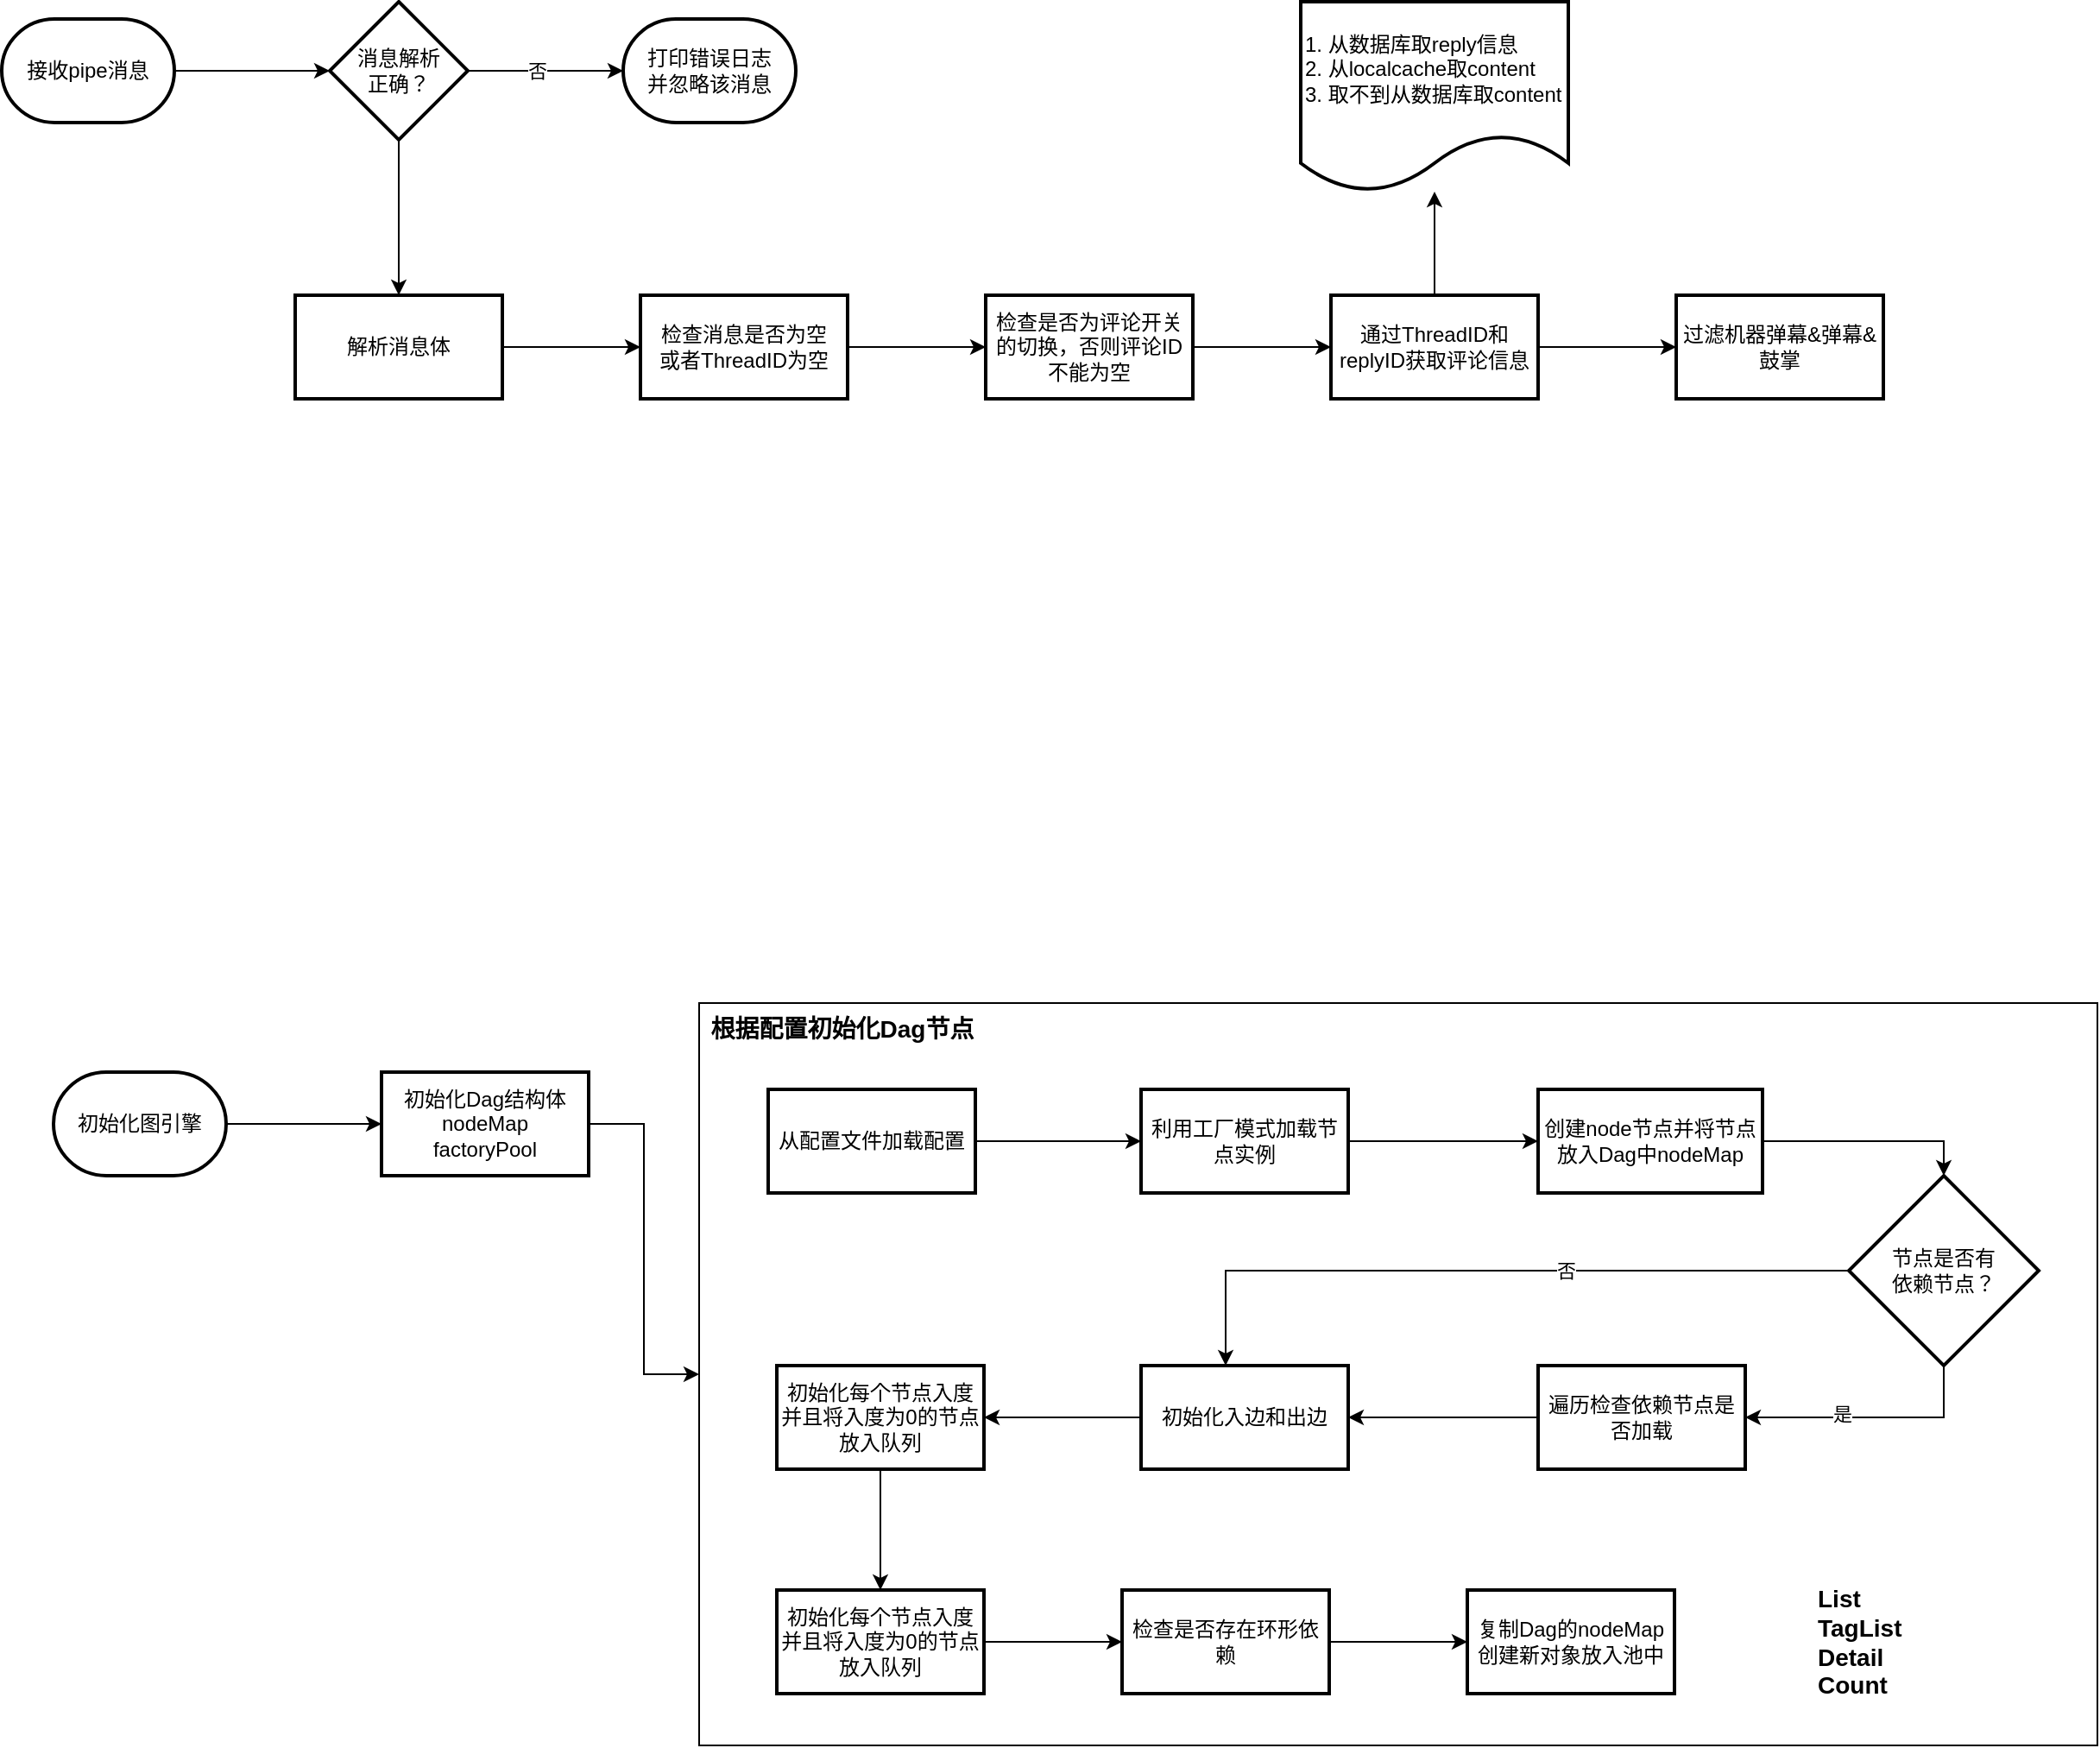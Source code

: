 <mxfile version="24.7.17">
  <diagram id="C5RBs43oDa-KdzZeNtuy" name="Page-1">
    <mxGraphModel dx="1434" dy="785" grid="1" gridSize="10" guides="1" tooltips="1" connect="1" arrows="1" fold="1" page="1" pageScale="1" pageWidth="827" pageHeight="1169" math="0" shadow="0">
      <root>
        <mxCell id="WIyWlLk6GJQsqaUBKTNV-0" />
        <mxCell id="WIyWlLk6GJQsqaUBKTNV-1" parent="WIyWlLk6GJQsqaUBKTNV-0" />
        <mxCell id="kvK9KXzb72CvA0Q4s42s-1" value="" style="rounded=0;whiteSpace=wrap;html=1;" vertex="1" parent="WIyWlLk6GJQsqaUBKTNV-1">
          <mxGeometry x="414" y="830" width="810" height="430" as="geometry" />
        </mxCell>
        <mxCell id="QK830ulVyf5u-iRMBfYN-1" value="" style="edgeStyle=orthogonalEdgeStyle;rounded=0;orthogonalLoop=1;jettySize=auto;html=1;" parent="WIyWlLk6GJQsqaUBKTNV-1" source="QK830ulVyf5u-iRMBfYN-2" target="QK830ulVyf5u-iRMBfYN-4" edge="1">
          <mxGeometry relative="1" as="geometry" />
        </mxCell>
        <mxCell id="QK830ulVyf5u-iRMBfYN-2" value="接收pipe消息" style="strokeWidth=2;html=1;shape=mxgraph.flowchart.terminator;whiteSpace=wrap;" parent="WIyWlLk6GJQsqaUBKTNV-1" vertex="1">
          <mxGeometry x="10" y="260" width="100" height="60" as="geometry" />
        </mxCell>
        <mxCell id="QK830ulVyf5u-iRMBfYN-3" value="" style="edgeStyle=orthogonalEdgeStyle;rounded=0;orthogonalLoop=1;jettySize=auto;html=1;" parent="WIyWlLk6GJQsqaUBKTNV-1" source="QK830ulVyf5u-iRMBfYN-4" target="QK830ulVyf5u-iRMBfYN-9" edge="1">
          <mxGeometry relative="1" as="geometry" />
        </mxCell>
        <mxCell id="QK830ulVyf5u-iRMBfYN-4" value="消息解析&lt;div&gt;正确？&lt;/div&gt;" style="rhombus;whiteSpace=wrap;html=1;strokeWidth=2;" parent="WIyWlLk6GJQsqaUBKTNV-1" vertex="1">
          <mxGeometry x="200" y="250" width="80" height="80" as="geometry" />
        </mxCell>
        <mxCell id="QK830ulVyf5u-iRMBfYN-5" value="打印错误日志&lt;div&gt;并忽略该消息&lt;/div&gt;" style="strokeWidth=2;html=1;shape=mxgraph.flowchart.terminator;whiteSpace=wrap;" parent="WIyWlLk6GJQsqaUBKTNV-1" vertex="1">
          <mxGeometry x="370" y="260" width="100" height="60" as="geometry" />
        </mxCell>
        <mxCell id="QK830ulVyf5u-iRMBfYN-6" style="edgeStyle=orthogonalEdgeStyle;rounded=0;orthogonalLoop=1;jettySize=auto;html=1;entryX=0;entryY=0.5;entryDx=0;entryDy=0;entryPerimeter=0;" parent="WIyWlLk6GJQsqaUBKTNV-1" source="QK830ulVyf5u-iRMBfYN-4" target="QK830ulVyf5u-iRMBfYN-5" edge="1">
          <mxGeometry relative="1" as="geometry" />
        </mxCell>
        <mxCell id="QK830ulVyf5u-iRMBfYN-7" value="否" style="edgeLabel;html=1;align=center;verticalAlign=middle;resizable=0;points=[];" parent="QK830ulVyf5u-iRMBfYN-6" vertex="1" connectable="0">
          <mxGeometry x="-0.387" y="-1" relative="1" as="geometry">
            <mxPoint x="12" y="-1" as="offset" />
          </mxGeometry>
        </mxCell>
        <mxCell id="QK830ulVyf5u-iRMBfYN-8" value="" style="edgeStyle=orthogonalEdgeStyle;rounded=0;orthogonalLoop=1;jettySize=auto;html=1;" parent="WIyWlLk6GJQsqaUBKTNV-1" source="QK830ulVyf5u-iRMBfYN-9" target="QK830ulVyf5u-iRMBfYN-11" edge="1">
          <mxGeometry relative="1" as="geometry" />
        </mxCell>
        <mxCell id="QK830ulVyf5u-iRMBfYN-9" value="解析消息体" style="whiteSpace=wrap;html=1;strokeWidth=2;" parent="WIyWlLk6GJQsqaUBKTNV-1" vertex="1">
          <mxGeometry x="180" y="420" width="120" height="60" as="geometry" />
        </mxCell>
        <mxCell id="QK830ulVyf5u-iRMBfYN-10" value="" style="edgeStyle=orthogonalEdgeStyle;rounded=0;orthogonalLoop=1;jettySize=auto;html=1;" parent="WIyWlLk6GJQsqaUBKTNV-1" source="QK830ulVyf5u-iRMBfYN-11" target="QK830ulVyf5u-iRMBfYN-13" edge="1">
          <mxGeometry relative="1" as="geometry" />
        </mxCell>
        <mxCell id="QK830ulVyf5u-iRMBfYN-11" value="检查消息是否为空&lt;div&gt;或者ThreadID为空&lt;/div&gt;" style="whiteSpace=wrap;html=1;strokeWidth=2;" parent="WIyWlLk6GJQsqaUBKTNV-1" vertex="1">
          <mxGeometry x="380" y="420" width="120" height="60" as="geometry" />
        </mxCell>
        <mxCell id="QK830ulVyf5u-iRMBfYN-12" value="" style="edgeStyle=orthogonalEdgeStyle;rounded=0;orthogonalLoop=1;jettySize=auto;html=1;" parent="WIyWlLk6GJQsqaUBKTNV-1" source="QK830ulVyf5u-iRMBfYN-13" target="QK830ulVyf5u-iRMBfYN-16" edge="1">
          <mxGeometry relative="1" as="geometry" />
        </mxCell>
        <mxCell id="QK830ulVyf5u-iRMBfYN-13" value="检查是否为评论开关的切换，否则评论ID不能为空" style="whiteSpace=wrap;html=1;strokeWidth=2;" parent="WIyWlLk6GJQsqaUBKTNV-1" vertex="1">
          <mxGeometry x="580" y="420" width="120" height="60" as="geometry" />
        </mxCell>
        <mxCell id="QK830ulVyf5u-iRMBfYN-14" value="" style="edgeStyle=orthogonalEdgeStyle;rounded=0;orthogonalLoop=1;jettySize=auto;html=1;" parent="WIyWlLk6GJQsqaUBKTNV-1" source="QK830ulVyf5u-iRMBfYN-16" target="QK830ulVyf5u-iRMBfYN-17" edge="1">
          <mxGeometry relative="1" as="geometry" />
        </mxCell>
        <mxCell id="QK830ulVyf5u-iRMBfYN-15" value="" style="edgeStyle=orthogonalEdgeStyle;rounded=0;orthogonalLoop=1;jettySize=auto;html=1;" parent="WIyWlLk6GJQsqaUBKTNV-1" source="QK830ulVyf5u-iRMBfYN-16" target="QK830ulVyf5u-iRMBfYN-18" edge="1">
          <mxGeometry relative="1" as="geometry" />
        </mxCell>
        <mxCell id="QK830ulVyf5u-iRMBfYN-16" value="通过ThreadID和replyID获取评论信息" style="whiteSpace=wrap;html=1;strokeWidth=2;" parent="WIyWlLk6GJQsqaUBKTNV-1" vertex="1">
          <mxGeometry x="780" y="420" width="120" height="60" as="geometry" />
        </mxCell>
        <mxCell id="QK830ulVyf5u-iRMBfYN-17" value="1. 从数据库取reply信息&lt;div&gt;2. 从localcache取content&lt;/div&gt;&lt;div&gt;3. 取不到从数据库取content&lt;/div&gt;" style="shape=document;whiteSpace=wrap;html=1;boundedLbl=1;strokeWidth=2;align=left;" parent="WIyWlLk6GJQsqaUBKTNV-1" vertex="1">
          <mxGeometry x="762.5" y="250" width="155" height="110" as="geometry" />
        </mxCell>
        <mxCell id="QK830ulVyf5u-iRMBfYN-18" value="过滤机器弹幕&amp;amp;弹幕&amp;amp;鼓掌" style="whiteSpace=wrap;html=1;strokeWidth=2;" parent="WIyWlLk6GJQsqaUBKTNV-1" vertex="1">
          <mxGeometry x="980" y="420" width="120" height="60" as="geometry" />
        </mxCell>
        <mxCell id="QK830ulVyf5u-iRMBfYN-19" value="" style="edgeStyle=orthogonalEdgeStyle;rounded=0;orthogonalLoop=1;jettySize=auto;html=1;" parent="WIyWlLk6GJQsqaUBKTNV-1" source="QK830ulVyf5u-iRMBfYN-20" target="QK830ulVyf5u-iRMBfYN-27" edge="1">
          <mxGeometry relative="1" as="geometry">
            <mxPoint x="230" y="900" as="targetPoint" />
          </mxGeometry>
        </mxCell>
        <mxCell id="QK830ulVyf5u-iRMBfYN-20" value="初始化图引擎" style="strokeWidth=2;html=1;shape=mxgraph.flowchart.terminator;whiteSpace=wrap;" parent="WIyWlLk6GJQsqaUBKTNV-1" vertex="1">
          <mxGeometry x="40" y="870" width="100" height="60" as="geometry" />
        </mxCell>
        <mxCell id="QK830ulVyf5u-iRMBfYN-26" value="" style="edgeStyle=orthogonalEdgeStyle;rounded=0;orthogonalLoop=1;jettySize=auto;html=1;" parent="WIyWlLk6GJQsqaUBKTNV-1" source="QK830ulVyf5u-iRMBfYN-27" target="kvK9KXzb72CvA0Q4s42s-1" edge="1">
          <mxGeometry relative="1" as="geometry">
            <mxPoint x="430" y="900" as="targetPoint" />
          </mxGeometry>
        </mxCell>
        <mxCell id="QK830ulVyf5u-iRMBfYN-27" value="初始化Dag结构体&lt;div&gt;nodeMap&lt;/div&gt;&lt;div&gt;factoryPool&lt;/div&gt;" style="whiteSpace=wrap;html=1;strokeWidth=2;" parent="WIyWlLk6GJQsqaUBKTNV-1" vertex="1">
          <mxGeometry x="230" y="870" width="120" height="60" as="geometry" />
        </mxCell>
        <mxCell id="QK830ulVyf5u-iRMBfYN-30" value="" style="edgeStyle=orthogonalEdgeStyle;rounded=0;orthogonalLoop=1;jettySize=auto;html=1;" parent="WIyWlLk6GJQsqaUBKTNV-1" source="QK830ulVyf5u-iRMBfYN-31" target="QK830ulVyf5u-iRMBfYN-34" edge="1">
          <mxGeometry relative="1" as="geometry" />
        </mxCell>
        <mxCell id="QK830ulVyf5u-iRMBfYN-31" value="从配置文件加载配置" style="whiteSpace=wrap;html=1;strokeWidth=2;" parent="WIyWlLk6GJQsqaUBKTNV-1" vertex="1">
          <mxGeometry x="454" y="880" width="120" height="60" as="geometry" />
        </mxCell>
        <mxCell id="QK830ulVyf5u-iRMBfYN-33" value="" style="edgeStyle=orthogonalEdgeStyle;rounded=0;orthogonalLoop=1;jettySize=auto;html=1;" parent="WIyWlLk6GJQsqaUBKTNV-1" source="QK830ulVyf5u-iRMBfYN-34" target="QK830ulVyf5u-iRMBfYN-36" edge="1">
          <mxGeometry relative="1" as="geometry" />
        </mxCell>
        <mxCell id="QK830ulVyf5u-iRMBfYN-34" value="利用工厂模式加载节点实例" style="whiteSpace=wrap;html=1;strokeWidth=2;" parent="WIyWlLk6GJQsqaUBKTNV-1" vertex="1">
          <mxGeometry x="670" y="880" width="120" height="60" as="geometry" />
        </mxCell>
        <mxCell id="kvK9KXzb72CvA0Q4s42s-4" value="" style="edgeStyle=orthogonalEdgeStyle;rounded=0;orthogonalLoop=1;jettySize=auto;html=1;entryX=0.5;entryY=0;entryDx=0;entryDy=0;" edge="1" parent="WIyWlLk6GJQsqaUBKTNV-1" source="QK830ulVyf5u-iRMBfYN-36" target="kvK9KXzb72CvA0Q4s42s-5">
          <mxGeometry relative="1" as="geometry">
            <mxPoint x="1064" y="910" as="targetPoint" />
          </mxGeometry>
        </mxCell>
        <mxCell id="QK830ulVyf5u-iRMBfYN-36" value="创建node节点并将节点放入Dag中nodeMap" style="whiteSpace=wrap;html=1;strokeWidth=2;" parent="WIyWlLk6GJQsqaUBKTNV-1" vertex="1">
          <mxGeometry x="900" y="880" width="130" height="60" as="geometry" />
        </mxCell>
        <mxCell id="kvK9KXzb72CvA0Q4s42s-2" value="根据配置初始化Dag节点" style="text;html=1;align=center;verticalAlign=middle;whiteSpace=wrap;rounded=0;fontSize=14;fontStyle=1" vertex="1" parent="WIyWlLk6GJQsqaUBKTNV-1">
          <mxGeometry x="414" y="830" width="166" height="30" as="geometry" />
        </mxCell>
        <mxCell id="kvK9KXzb72CvA0Q4s42s-8" value="" style="edgeStyle=orthogonalEdgeStyle;rounded=0;orthogonalLoop=1;jettySize=auto;html=1;exitX=0.5;exitY=1;exitDx=0;exitDy=0;" edge="1" parent="WIyWlLk6GJQsqaUBKTNV-1" source="kvK9KXzb72CvA0Q4s42s-5" target="kvK9KXzb72CvA0Q4s42s-9">
          <mxGeometry relative="1" as="geometry">
            <mxPoint x="980" y="970" as="targetPoint" />
          </mxGeometry>
        </mxCell>
        <mxCell id="kvK9KXzb72CvA0Q4s42s-11" value="是" style="edgeLabel;html=1;align=center;verticalAlign=middle;resizable=0;points=[];" vertex="1" connectable="0" parent="kvK9KXzb72CvA0Q4s42s-8">
          <mxGeometry x="0.227" y="-2" relative="1" as="geometry">
            <mxPoint as="offset" />
          </mxGeometry>
        </mxCell>
        <mxCell id="kvK9KXzb72CvA0Q4s42s-15" value="否" style="edgeStyle=orthogonalEdgeStyle;rounded=0;orthogonalLoop=1;jettySize=auto;html=1;exitX=0;exitY=0.5;exitDx=0;exitDy=0;" edge="1" parent="WIyWlLk6GJQsqaUBKTNV-1" source="kvK9KXzb72CvA0Q4s42s-5" target="kvK9KXzb72CvA0Q4s42s-12">
          <mxGeometry x="-0.212" relative="1" as="geometry">
            <Array as="points">
              <mxPoint x="719" y="985" />
            </Array>
            <mxPoint as="offset" />
          </mxGeometry>
        </mxCell>
        <mxCell id="kvK9KXzb72CvA0Q4s42s-5" value="节点是否有&lt;div&gt;依赖节点？&lt;/div&gt;" style="rhombus;whiteSpace=wrap;html=1;strokeWidth=2;" vertex="1" parent="WIyWlLk6GJQsqaUBKTNV-1">
          <mxGeometry x="1080" y="930" width="110" height="110" as="geometry" />
        </mxCell>
        <mxCell id="kvK9KXzb72CvA0Q4s42s-13" value="" style="edgeStyle=orthogonalEdgeStyle;rounded=0;orthogonalLoop=1;jettySize=auto;html=1;" edge="1" parent="WIyWlLk6GJQsqaUBKTNV-1" source="kvK9KXzb72CvA0Q4s42s-9" target="kvK9KXzb72CvA0Q4s42s-12">
          <mxGeometry relative="1" as="geometry" />
        </mxCell>
        <mxCell id="kvK9KXzb72CvA0Q4s42s-9" value="遍历检查依赖节点是否加载" style="whiteSpace=wrap;html=1;strokeWidth=2;" vertex="1" parent="WIyWlLk6GJQsqaUBKTNV-1">
          <mxGeometry x="900" y="1040" width="120" height="60" as="geometry" />
        </mxCell>
        <mxCell id="kvK9KXzb72CvA0Q4s42s-17" value="" style="edgeStyle=orthogonalEdgeStyle;rounded=0;orthogonalLoop=1;jettySize=auto;html=1;" edge="1" parent="WIyWlLk6GJQsqaUBKTNV-1" source="kvK9KXzb72CvA0Q4s42s-12" target="kvK9KXzb72CvA0Q4s42s-16">
          <mxGeometry relative="1" as="geometry" />
        </mxCell>
        <mxCell id="kvK9KXzb72CvA0Q4s42s-12" value="初始化入边和出边" style="whiteSpace=wrap;html=1;strokeWidth=2;" vertex="1" parent="WIyWlLk6GJQsqaUBKTNV-1">
          <mxGeometry x="670" y="1040" width="120" height="60" as="geometry" />
        </mxCell>
        <mxCell id="kvK9KXzb72CvA0Q4s42s-19" value="" style="edgeStyle=orthogonalEdgeStyle;rounded=0;orthogonalLoop=1;jettySize=auto;html=1;" edge="1" parent="WIyWlLk6GJQsqaUBKTNV-1" source="kvK9KXzb72CvA0Q4s42s-16" target="kvK9KXzb72CvA0Q4s42s-18">
          <mxGeometry relative="1" as="geometry" />
        </mxCell>
        <mxCell id="kvK9KXzb72CvA0Q4s42s-16" value="初始化每个节点入度&lt;div&gt;并且将入度为0的节点放入队列&lt;/div&gt;" style="whiteSpace=wrap;html=1;strokeWidth=2;" vertex="1" parent="WIyWlLk6GJQsqaUBKTNV-1">
          <mxGeometry x="459" y="1040" width="120" height="60" as="geometry" />
        </mxCell>
        <mxCell id="kvK9KXzb72CvA0Q4s42s-21" value="" style="edgeStyle=orthogonalEdgeStyle;rounded=0;orthogonalLoop=1;jettySize=auto;html=1;" edge="1" parent="WIyWlLk6GJQsqaUBKTNV-1" source="kvK9KXzb72CvA0Q4s42s-18" target="kvK9KXzb72CvA0Q4s42s-20">
          <mxGeometry relative="1" as="geometry" />
        </mxCell>
        <mxCell id="kvK9KXzb72CvA0Q4s42s-18" value="初始化每个节点入度&lt;div&gt;并且将入度为0的节点放入队列&lt;/div&gt;" style="whiteSpace=wrap;html=1;strokeWidth=2;" vertex="1" parent="WIyWlLk6GJQsqaUBKTNV-1">
          <mxGeometry x="459" y="1170" width="120" height="60" as="geometry" />
        </mxCell>
        <mxCell id="kvK9KXzb72CvA0Q4s42s-23" value="" style="edgeStyle=orthogonalEdgeStyle;rounded=0;orthogonalLoop=1;jettySize=auto;html=1;" edge="1" parent="WIyWlLk6GJQsqaUBKTNV-1" source="kvK9KXzb72CvA0Q4s42s-20" target="kvK9KXzb72CvA0Q4s42s-22">
          <mxGeometry relative="1" as="geometry" />
        </mxCell>
        <mxCell id="kvK9KXzb72CvA0Q4s42s-20" value="检查是否存在环形依赖" style="whiteSpace=wrap;html=1;strokeWidth=2;" vertex="1" parent="WIyWlLk6GJQsqaUBKTNV-1">
          <mxGeometry x="659" y="1170" width="120" height="60" as="geometry" />
        </mxCell>
        <mxCell id="kvK9KXzb72CvA0Q4s42s-22" value="复制Dag的nodeMap创建新对象放入池中" style="whiteSpace=wrap;html=1;strokeWidth=2;" vertex="1" parent="WIyWlLk6GJQsqaUBKTNV-1">
          <mxGeometry x="859" y="1170" width="120" height="60" as="geometry" />
        </mxCell>
        <mxCell id="kvK9KXzb72CvA0Q4s42s-24" value="List&lt;div style=&quot;font-size: 14px;&quot;&gt;TagList&lt;/div&gt;&lt;div style=&quot;font-size: 14px;&quot;&gt;Detail&lt;/div&gt;&lt;div style=&quot;font-size: 14px;&quot;&gt;Count&lt;/div&gt;" style="text;html=1;align=left;verticalAlign=middle;whiteSpace=wrap;rounded=0;fontStyle=1;fontSize=14;" vertex="1" parent="WIyWlLk6GJQsqaUBKTNV-1">
          <mxGeometry x="1060" y="1169" width="70" height="61" as="geometry" />
        </mxCell>
      </root>
    </mxGraphModel>
  </diagram>
</mxfile>
